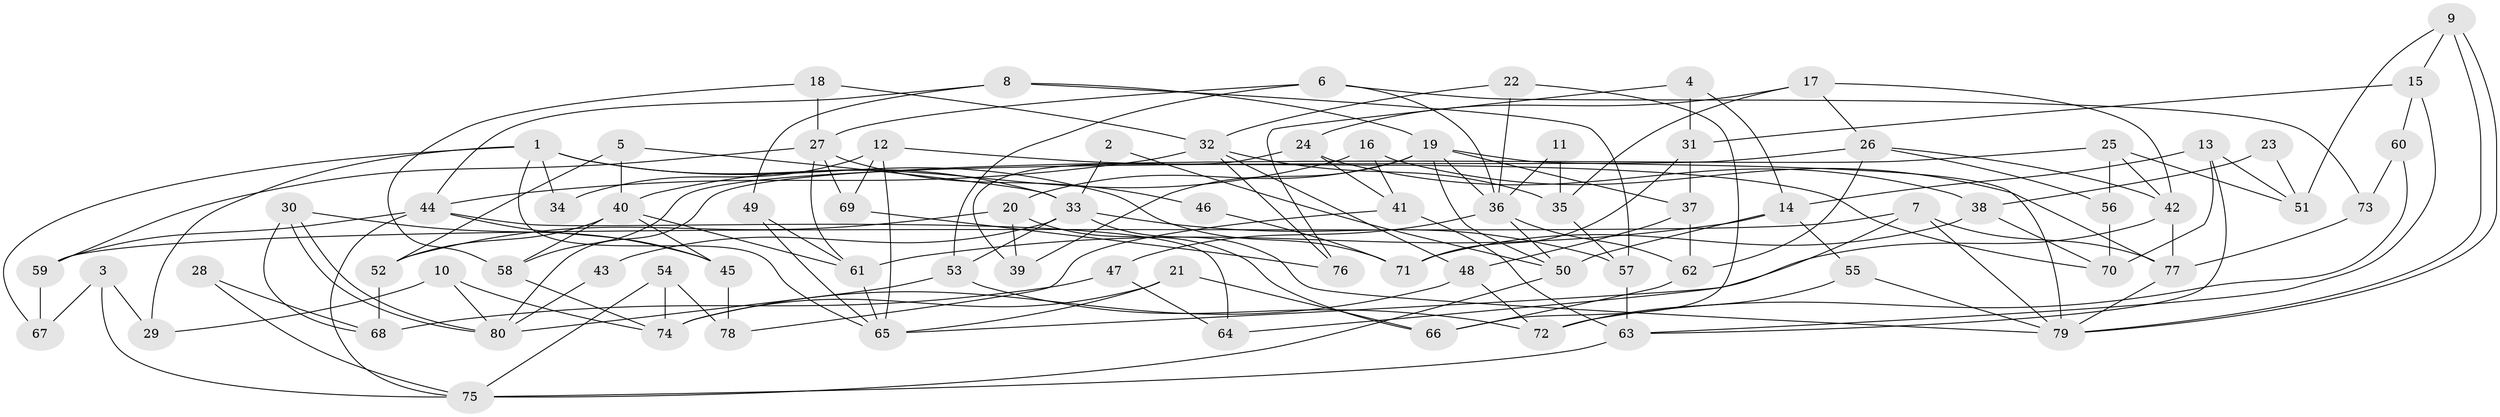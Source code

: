 // Generated by graph-tools (version 1.1) at 2025/50/03/09/25 03:50:08]
// undirected, 80 vertices, 160 edges
graph export_dot {
graph [start="1"]
  node [color=gray90,style=filled];
  1;
  2;
  3;
  4;
  5;
  6;
  7;
  8;
  9;
  10;
  11;
  12;
  13;
  14;
  15;
  16;
  17;
  18;
  19;
  20;
  21;
  22;
  23;
  24;
  25;
  26;
  27;
  28;
  29;
  30;
  31;
  32;
  33;
  34;
  35;
  36;
  37;
  38;
  39;
  40;
  41;
  42;
  43;
  44;
  45;
  46;
  47;
  48;
  49;
  50;
  51;
  52;
  53;
  54;
  55;
  56;
  57;
  58;
  59;
  60;
  61;
  62;
  63;
  64;
  65;
  66;
  67;
  68;
  69;
  70;
  71;
  72;
  73;
  74;
  75;
  76;
  77;
  78;
  79;
  80;
  1 -- 33;
  1 -- 65;
  1 -- 29;
  1 -- 34;
  1 -- 67;
  1 -- 71;
  2 -- 33;
  2 -- 50;
  3 -- 67;
  3 -- 75;
  3 -- 29;
  4 -- 14;
  4 -- 31;
  4 -- 76;
  5 -- 40;
  5 -- 33;
  5 -- 52;
  6 -- 36;
  6 -- 53;
  6 -- 27;
  6 -- 73;
  7 -- 59;
  7 -- 79;
  7 -- 64;
  7 -- 77;
  8 -- 19;
  8 -- 44;
  8 -- 49;
  8 -- 57;
  9 -- 51;
  9 -- 79;
  9 -- 79;
  9 -- 15;
  10 -- 29;
  10 -- 80;
  10 -- 74;
  11 -- 36;
  11 -- 35;
  12 -- 69;
  12 -- 65;
  12 -- 34;
  12 -- 70;
  13 -- 14;
  13 -- 63;
  13 -- 51;
  13 -- 70;
  14 -- 50;
  14 -- 61;
  14 -- 55;
  15 -- 31;
  15 -- 60;
  15 -- 63;
  16 -- 77;
  16 -- 41;
  16 -- 40;
  17 -- 42;
  17 -- 35;
  17 -- 24;
  17 -- 26;
  18 -- 58;
  18 -- 27;
  18 -- 32;
  19 -- 50;
  19 -- 79;
  19 -- 20;
  19 -- 36;
  19 -- 37;
  19 -- 39;
  20 -- 66;
  20 -- 39;
  20 -- 52;
  21 -- 65;
  21 -- 74;
  21 -- 66;
  22 -- 66;
  22 -- 36;
  22 -- 32;
  23 -- 38;
  23 -- 51;
  24 -- 39;
  24 -- 38;
  24 -- 41;
  25 -- 80;
  25 -- 42;
  25 -- 51;
  25 -- 56;
  26 -- 56;
  26 -- 42;
  26 -- 58;
  26 -- 62;
  27 -- 61;
  27 -- 46;
  27 -- 59;
  27 -- 69;
  28 -- 68;
  28 -- 75;
  30 -- 68;
  30 -- 80;
  30 -- 80;
  30 -- 45;
  31 -- 37;
  31 -- 71;
  32 -- 35;
  32 -- 44;
  32 -- 48;
  32 -- 76;
  33 -- 57;
  33 -- 79;
  33 -- 43;
  33 -- 53;
  35 -- 57;
  36 -- 62;
  36 -- 47;
  36 -- 50;
  37 -- 48;
  37 -- 62;
  38 -- 70;
  38 -- 71;
  40 -- 52;
  40 -- 45;
  40 -- 58;
  40 -- 61;
  41 -- 78;
  41 -- 63;
  42 -- 77;
  42 -- 65;
  43 -- 80;
  44 -- 45;
  44 -- 59;
  44 -- 64;
  44 -- 75;
  45 -- 78;
  46 -- 71;
  47 -- 64;
  47 -- 68;
  48 -- 74;
  48 -- 72;
  49 -- 61;
  49 -- 65;
  50 -- 75;
  52 -- 68;
  53 -- 72;
  53 -- 80;
  54 -- 74;
  54 -- 75;
  54 -- 78;
  55 -- 72;
  55 -- 79;
  56 -- 70;
  57 -- 63;
  58 -- 74;
  59 -- 67;
  60 -- 73;
  60 -- 72;
  61 -- 65;
  62 -- 66;
  63 -- 75;
  69 -- 76;
  73 -- 77;
  77 -- 79;
}
